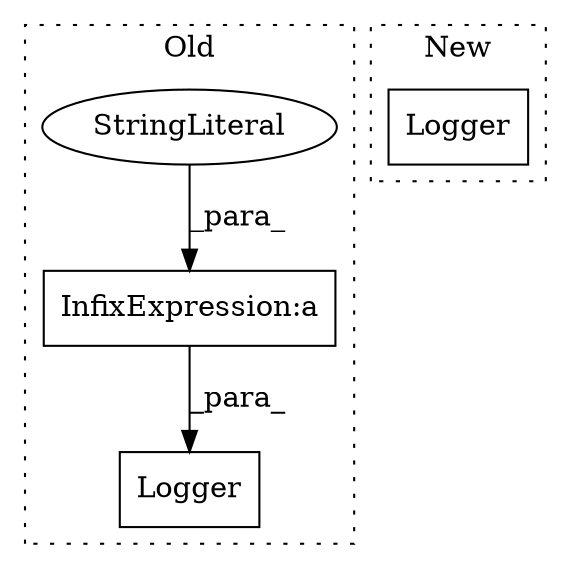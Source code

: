 digraph G {
subgraph cluster0 {
1 [label="Logger" a="32" s="3199,3259" l="7,1" shape="box"];
3 [label="InfixExpression:a" a="27" s="3239" l="3" shape="box"];
4 [label="StringLiteral" a="45" s="3227" l="12" shape="ellipse"];
label = "Old";
style="dotted";
}
subgraph cluster1 {
2 [label="Logger" a="32" s="1793" l="8" shape="box"];
label = "New";
style="dotted";
}
3 -> 1 [label="_para_"];
4 -> 3 [label="_para_"];
}
